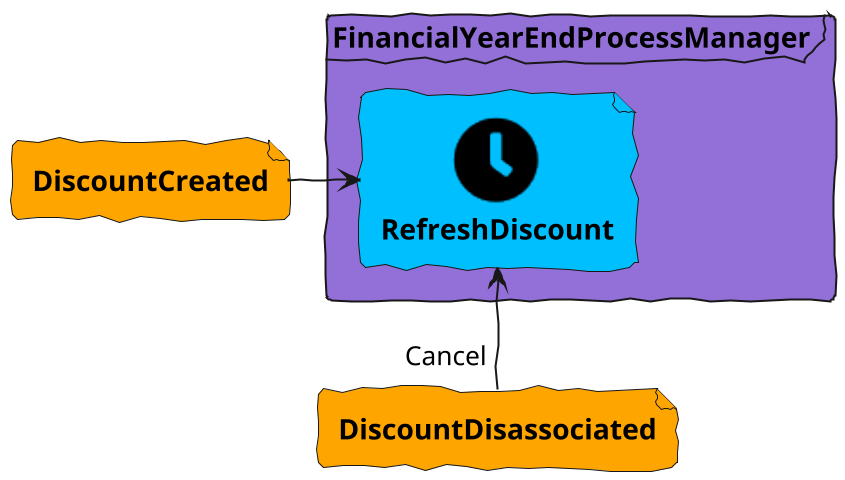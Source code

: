 @startuml
!include <tupadr3/common>
!include <tupadr3/font-awesome-5/clock>
!include <tupadr3/font-awesome-5/calendar_alt>
!include <tupadr3/font-awesome-5/gripfire>

skinparam defaultFontName Purisa
skinparam handwritten true
skinparam backgroundcolor transparent

skinparam defaultTextAlignment center


scale 1200*480


file DiscountCreated #Orange [
    **DiscountCreated**
]

file DiscountDisassociated #Orange [
    **DiscountDisassociated**
]


frame **FinancialYearEndProcessManager** #MediumPurple {
    file RefreshDiscount #DeepSkyBlue [
        <$clock>
        **RefreshDiscount**
    ]


    DiscountCreated -R-> RefreshDiscount
}

DiscountDisassociated  "Cancel" -U-> RefreshDiscount


@enduml